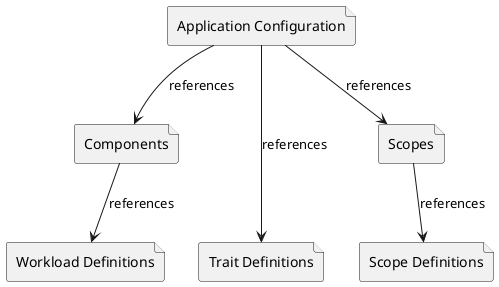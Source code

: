 @startuml

file "Application Configuration" as a
file "Components" as c
file "Scopes" as s
file "Workload Definitions" as wd
file "Trait Definitions" as td
file "Scope Definitions" as sd

c -d-> wd: references
s -d-> sd: references

a -d-> c: references
a -d-> td: references
a -d-> s: references

wd -[hidden]r-> td
td -[hidden]r-> sd

@enduml